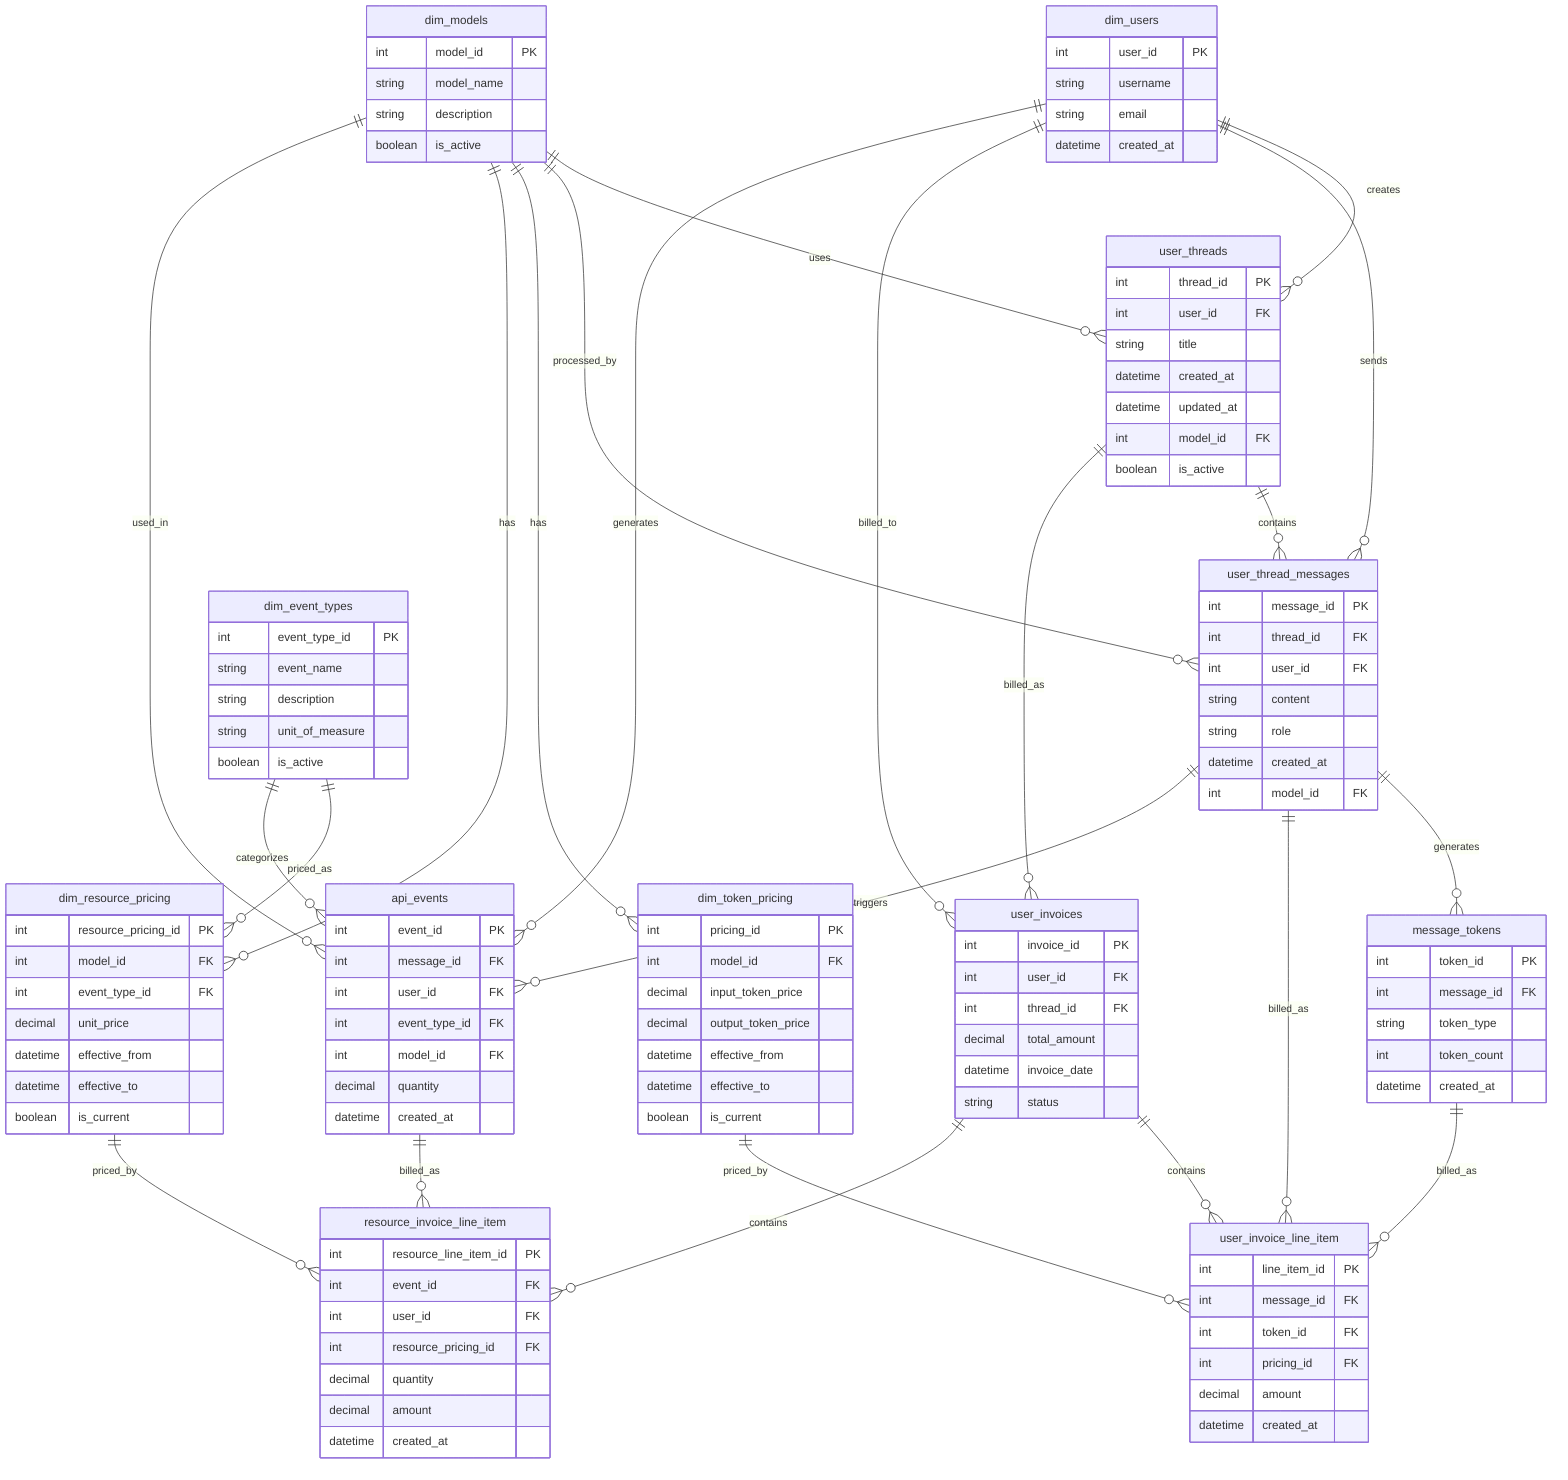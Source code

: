 erDiagram
    dim_users ||--o{ user_threads : "creates"
    dim_users ||--o{ user_thread_messages : "sends"
    dim_users ||--o{ user_invoices : "billed_to"
    dim_users ||--o{ api_events : "generates"
    
    dim_models ||--o{ user_threads : "uses"
    dim_models ||--o{ user_thread_messages : "processed_by"
    dim_models ||--o{ dim_token_pricing : "has"
    dim_models ||--o{ dim_resource_pricing : "has"
    dim_models ||--o{ api_events : "used_in"
    
    dim_event_types ||--o{ dim_resource_pricing : "priced_as"
    dim_event_types ||--o{ api_events : "categorizes"
    
    user_threads ||--o{ user_thread_messages : "contains"
    user_threads ||--o{ user_invoices : "billed_as"
    
    user_thread_messages ||--o{ message_tokens : "generates"
    user_thread_messages ||--o{ user_invoice_line_item : "billed_as"
    user_thread_messages ||--o{ api_events : "triggers"
    
    message_tokens ||--o{ user_invoice_line_item : "billed_as"
    
    api_events ||--o{ resource_invoice_line_item : "billed_as"
    
    dim_token_pricing ||--o{ user_invoice_line_item : "priced_by"
    
    dim_resource_pricing ||--o{ resource_invoice_line_item : "priced_by"
    
    user_invoices ||--o{ user_invoice_line_item : "contains"
    user_invoices ||--o{ resource_invoice_line_item : "contains"

    dim_users {
        int user_id PK
        string username
        string email
        datetime created_at
    }
    
    dim_models {
        int model_id PK
        string model_name
        string description
        boolean is_active
    }
    
    dim_event_types {
        int event_type_id PK
        string event_name
        string description
        string unit_of_measure
        boolean is_active
    }
    
    dim_token_pricing {
        int pricing_id PK
        int model_id FK
        decimal input_token_price
        decimal output_token_price
        datetime effective_from
        datetime effective_to
        boolean is_current
    }
    
    dim_resource_pricing {
        int resource_pricing_id PK
        int model_id FK
        int event_type_id FK
        decimal unit_price
        datetime effective_from
        datetime effective_to
        boolean is_current
    }
    
    user_threads {
        int thread_id PK
        int user_id FK
        string title
        datetime created_at
        datetime updated_at
        int model_id FK
        boolean is_active
    }
    
    user_thread_messages {
        int message_id PK
        int thread_id FK
        int user_id FK
        string content
        string role
        datetime created_at
        int model_id FK
    }
    
    message_tokens {
        int token_id PK
        int message_id FK
        string token_type
        int token_count
        datetime created_at
    }
    
    api_events {
        int event_id PK
        int message_id FK
        int user_id FK
        int event_type_id FK
        int model_id FK
        decimal quantity
        datetime created_at
    }
    
    user_invoice_line_item {
        int line_item_id PK
        int message_id FK
        int token_id FK
        int pricing_id FK
        decimal amount
        datetime created_at
    }
    
    resource_invoice_line_item {
        int resource_line_item_id PK
        int event_id FK
        int user_id FK
        int resource_pricing_id FK
        decimal quantity
        decimal amount
        datetime created_at
    }
    
    user_invoices {
        int invoice_id PK
        int user_id FK
        int thread_id FK
        decimal total_amount
        datetime invoice_date
        string status
    }